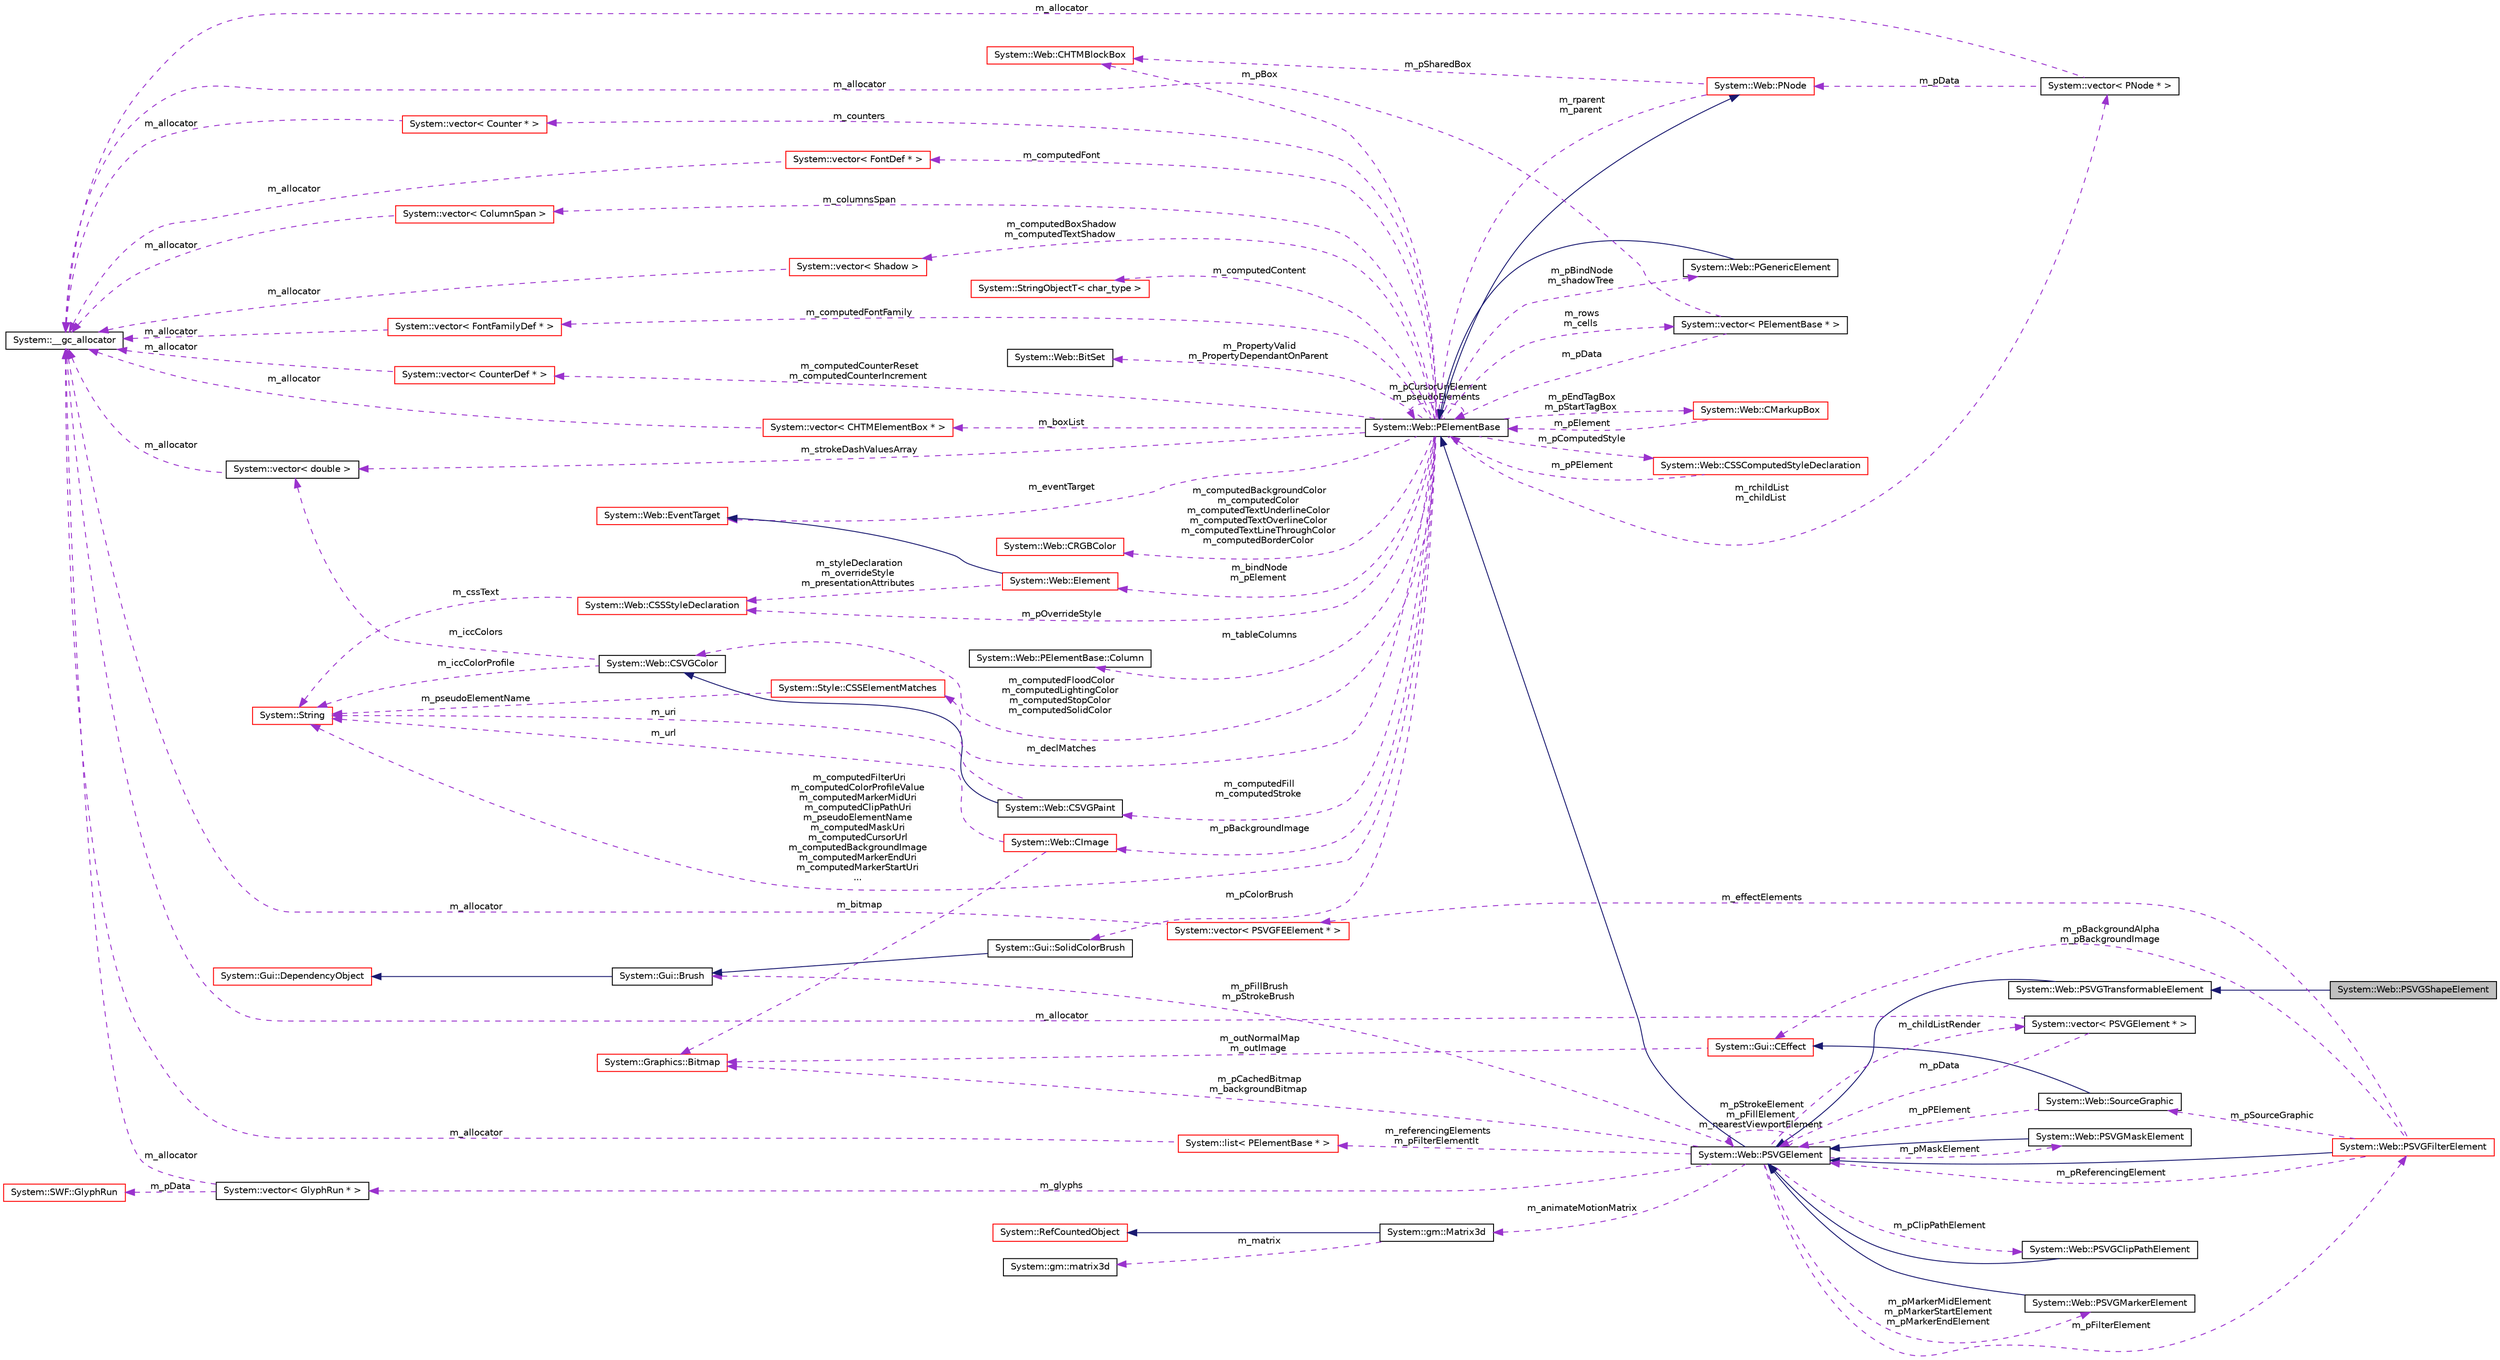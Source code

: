 digraph G
{
  edge [fontname="Helvetica",fontsize="10",labelfontname="Helvetica",labelfontsize="10"];
  node [fontname="Helvetica",fontsize="10",shape=record];
  rankdir="LR";
  Node1 [label="System::Web::PSVGShapeElement",height=0.2,width=0.4,color="black", fillcolor="grey75", style="filled" fontcolor="black"];
  Node2 -> Node1 [dir="back",color="midnightblue",fontsize="10",style="solid",fontname="Helvetica"];
  Node2 [label="System::Web::PSVGTransformableElement",height=0.2,width=0.4,color="black", fillcolor="white", style="filled",URL="$class_system_1_1_web_1_1_p_s_v_g_transformable_element.html"];
  Node3 -> Node2 [dir="back",color="midnightblue",fontsize="10",style="solid",fontname="Helvetica"];
  Node3 [label="System::Web::PSVGElement",height=0.2,width=0.4,color="black", fillcolor="white", style="filled",URL="$class_system_1_1_web_1_1_p_s_v_g_element.html"];
  Node4 -> Node3 [dir="back",color="midnightblue",fontsize="10",style="solid",fontname="Helvetica"];
  Node4 [label="System::Web::PElementBase",height=0.2,width=0.4,color="black", fillcolor="white", style="filled",URL="$class_system_1_1_web_1_1_p_element_base.html"];
  Node5 -> Node4 [dir="back",color="midnightblue",fontsize="10",style="solid",fontname="Helvetica"];
  Node5 [label="System::Web::PNode",height=0.2,width=0.4,color="red", fillcolor="white", style="filled",URL="$class_system_1_1_web_1_1_p_node.html"];
  Node4 -> Node5 [dir="back",color="darkorchid3",fontsize="10",style="dashed",label=" m_rparent\nm_parent" ,fontname="Helvetica"];
  Node6 -> Node5 [dir="back",color="darkorchid3",fontsize="10",style="dashed",label=" m_pSharedBox" ,fontname="Helvetica"];
  Node6 [label="System::Web::CHTMBlockBox",height=0.2,width=0.4,color="red", fillcolor="white", style="filled",URL="$class_system_1_1_web_1_1_c_h_t_m_block_box.html"];
  Node7 -> Node4 [dir="back",color="darkorchid3",fontsize="10",style="dashed",label=" m_eventTarget" ,fontname="Helvetica"];
  Node7 [label="System::Web::EventTarget",height=0.2,width=0.4,color="red", fillcolor="white", style="filled",URL="$class_system_1_1_web_1_1_event_target.html"];
  Node8 -> Node4 [dir="back",color="darkorchid3",fontsize="10",style="dashed",label=" m_computedBackgroundColor\nm_computedColor\nm_computedTextUnderlineColor\nm_computedTextOverlineColor\nm_computedTextLineThroughColor\nm_computedBorderColor" ,fontname="Helvetica"];
  Node8 [label="System::Web::CRGBColor",height=0.2,width=0.4,color="red", fillcolor="white", style="filled",URL="$class_system_1_1_web_1_1_c_r_g_b_color.html"];
  Node9 -> Node4 [dir="back",color="darkorchid3",fontsize="10",style="dashed",label=" m_computedCounterReset\nm_computedCounterIncrement" ,fontname="Helvetica"];
  Node9 [label="System::vector\< CounterDef * \>",height=0.2,width=0.4,color="red", fillcolor="white", style="filled",URL="$class_system_1_1vector.html"];
  Node10 -> Node9 [dir="back",color="darkorchid3",fontsize="10",style="dashed",label=" m_allocator" ,fontname="Helvetica"];
  Node10 [label="System::__gc_allocator",height=0.2,width=0.4,color="black", fillcolor="white", style="filled",URL="$class_system_1_1____gc__allocator.html"];
  Node11 -> Node4 [dir="back",color="darkorchid3",fontsize="10",style="dashed",label=" m_boxList" ,fontname="Helvetica"];
  Node11 [label="System::vector\< CHTMElementBox * \>",height=0.2,width=0.4,color="red", fillcolor="white", style="filled",URL="$class_system_1_1vector.html"];
  Node10 -> Node11 [dir="back",color="darkorchid3",fontsize="10",style="dashed",label=" m_allocator" ,fontname="Helvetica"];
  Node12 -> Node4 [dir="back",color="darkorchid3",fontsize="10",style="dashed",label=" m_counters" ,fontname="Helvetica"];
  Node12 [label="System::vector\< Counter * \>",height=0.2,width=0.4,color="red", fillcolor="white", style="filled",URL="$class_system_1_1vector.html"];
  Node10 -> Node12 [dir="back",color="darkorchid3",fontsize="10",style="dashed",label=" m_allocator" ,fontname="Helvetica"];
  Node13 -> Node4 [dir="back",color="darkorchid3",fontsize="10",style="dashed",label=" m_tableColumns" ,fontname="Helvetica"];
  Node13 [label="System::Web::PElementBase::Column",height=0.2,width=0.4,color="black", fillcolor="white", style="filled",URL="$struct_system_1_1_web_1_1_p_element_base_1_1_column.html"];
  Node14 -> Node4 [dir="back",color="darkorchid3",fontsize="10",style="dashed",label=" m_pBackgroundImage" ,fontname="Helvetica"];
  Node14 [label="System::Web::CImage",height=0.2,width=0.4,color="red", fillcolor="white", style="filled",URL="$class_system_1_1_web_1_1_c_image.html"];
  Node15 -> Node14 [dir="back",color="darkorchid3",fontsize="10",style="dashed",label=" m_url" ,fontname="Helvetica"];
  Node15 [label="System::String",height=0.2,width=0.4,color="red", fillcolor="white", style="filled",URL="$class_system_1_1_string.html"];
  Node16 -> Node14 [dir="back",color="darkorchid3",fontsize="10",style="dashed",label=" m_bitmap" ,fontname="Helvetica"];
  Node16 [label="System::Graphics::Bitmap",height=0.2,width=0.4,color="red", fillcolor="white", style="filled",URL="$class_system_1_1_graphics_1_1_bitmap.html"];
  Node17 -> Node4 [dir="back",color="darkorchid3",fontsize="10",style="dashed",label=" m_pEndTagBox\nm_pStartTagBox" ,fontname="Helvetica"];
  Node17 [label="System::Web::CMarkupBox",height=0.2,width=0.4,color="red", fillcolor="white", style="filled",URL="$class_system_1_1_web_1_1_c_markup_box.html"];
  Node4 -> Node17 [dir="back",color="darkorchid3",fontsize="10",style="dashed",label=" m_pElement" ,fontname="Helvetica"];
  Node18 -> Node4 [dir="back",color="darkorchid3",fontsize="10",style="dashed",label=" m_rows\nm_cells" ,fontname="Helvetica"];
  Node18 [label="System::vector\< PElementBase * \>",height=0.2,width=0.4,color="black", fillcolor="white", style="filled",URL="$class_system_1_1vector.html"];
  Node10 -> Node18 [dir="back",color="darkorchid3",fontsize="10",style="dashed",label=" m_allocator" ,fontname="Helvetica"];
  Node4 -> Node18 [dir="back",color="darkorchid3",fontsize="10",style="dashed",label=" m_pData" ,fontname="Helvetica"];
  Node19 -> Node4 [dir="back",color="darkorchid3",fontsize="10",style="dashed",label=" m_computedFill\nm_computedStroke" ,fontname="Helvetica"];
  Node19 [label="System::Web::CSVGPaint",height=0.2,width=0.4,color="black", fillcolor="white", style="filled",URL="$class_system_1_1_web_1_1_c_s_v_g_paint.html"];
  Node20 -> Node19 [dir="back",color="midnightblue",fontsize="10",style="solid",fontname="Helvetica"];
  Node20 [label="System::Web::CSVGColor",height=0.2,width=0.4,color="black", fillcolor="white", style="filled",URL="$class_system_1_1_web_1_1_c_s_v_g_color.html"];
  Node15 -> Node20 [dir="back",color="darkorchid3",fontsize="10",style="dashed",label=" m_iccColorProfile" ,fontname="Helvetica"];
  Node21 -> Node20 [dir="back",color="darkorchid3",fontsize="10",style="dashed",label=" m_iccColors" ,fontname="Helvetica"];
  Node21 [label="System::vector\< double \>",height=0.2,width=0.4,color="black", fillcolor="white", style="filled",URL="$class_system_1_1vector.html"];
  Node10 -> Node21 [dir="back",color="darkorchid3",fontsize="10",style="dashed",label=" m_allocator" ,fontname="Helvetica"];
  Node15 -> Node19 [dir="back",color="darkorchid3",fontsize="10",style="dashed",label=" m_uri" ,fontname="Helvetica"];
  Node22 -> Node4 [dir="back",color="darkorchid3",fontsize="10",style="dashed",label=" m_computedFont" ,fontname="Helvetica"];
  Node22 [label="System::vector\< FontDef * \>",height=0.2,width=0.4,color="red", fillcolor="white", style="filled",URL="$class_system_1_1vector.html"];
  Node10 -> Node22 [dir="back",color="darkorchid3",fontsize="10",style="dashed",label=" m_allocator" ,fontname="Helvetica"];
  Node23 -> Node4 [dir="back",color="darkorchid3",fontsize="10",style="dashed",label=" m_columnsSpan" ,fontname="Helvetica"];
  Node23 [label="System::vector\< ColumnSpan \>",height=0.2,width=0.4,color="red", fillcolor="white", style="filled",URL="$class_system_1_1vector.html"];
  Node10 -> Node23 [dir="back",color="darkorchid3",fontsize="10",style="dashed",label=" m_allocator" ,fontname="Helvetica"];
  Node24 -> Node4 [dir="back",color="darkorchid3",fontsize="10",style="dashed",label=" m_pComputedStyle" ,fontname="Helvetica"];
  Node24 [label="System::Web::CSSComputedStyleDeclaration",height=0.2,width=0.4,color="red", fillcolor="white", style="filled",URL="$class_system_1_1_web_1_1_c_s_s_computed_style_declaration.html"];
  Node4 -> Node24 [dir="back",color="darkorchid3",fontsize="10",style="dashed",label=" m_pPElement" ,fontname="Helvetica"];
  Node25 -> Node4 [dir="back",color="darkorchid3",fontsize="10",style="dashed",label=" m_rchildList\nm_childList" ,fontname="Helvetica"];
  Node25 [label="System::vector\< PNode * \>",height=0.2,width=0.4,color="black", fillcolor="white", style="filled",URL="$class_system_1_1vector.html"];
  Node10 -> Node25 [dir="back",color="darkorchid3",fontsize="10",style="dashed",label=" m_allocator" ,fontname="Helvetica"];
  Node5 -> Node25 [dir="back",color="darkorchid3",fontsize="10",style="dashed",label=" m_pData" ,fontname="Helvetica"];
  Node15 -> Node4 [dir="back",color="darkorchid3",fontsize="10",style="dashed",label=" m_computedFilterUri\nm_computedColorProfileValue\nm_computedMarkerMidUri\nm_computedClipPathUri\nm_pseudoElementName\nm_computedMaskUri\nm_computedCursorUrl\nm_computedBackgroundImage\nm_computedMarkerEndUri\nm_computedMarkerStartUri\n..." ,fontname="Helvetica"];
  Node26 -> Node4 [dir="back",color="darkorchid3",fontsize="10",style="dashed",label=" m_pOverrideStyle" ,fontname="Helvetica"];
  Node26 [label="System::Web::CSSStyleDeclaration",height=0.2,width=0.4,color="red", fillcolor="white", style="filled",URL="$class_system_1_1_web_1_1_c_s_s_style_declaration.html"];
  Node15 -> Node26 [dir="back",color="darkorchid3",fontsize="10",style="dashed",label=" m_cssText" ,fontname="Helvetica"];
  Node27 -> Node4 [dir="back",color="darkorchid3",fontsize="10",style="dashed",label=" m_pBindNode\nm_shadowTree" ,fontname="Helvetica"];
  Node27 [label="System::Web::PGenericElement",height=0.2,width=0.4,color="black", fillcolor="white", style="filled",URL="$class_system_1_1_web_1_1_p_generic_element.html"];
  Node4 -> Node27 [dir="back",color="midnightblue",fontsize="10",style="solid",fontname="Helvetica"];
  Node20 -> Node4 [dir="back",color="darkorchid3",fontsize="10",style="dashed",label=" m_computedFloodColor\nm_computedLightingColor\nm_computedStopColor\nm_computedSolidColor" ,fontname="Helvetica"];
  Node28 -> Node4 [dir="back",color="darkorchid3",fontsize="10",style="dashed",label=" m_computedBoxShadow\nm_computedTextShadow" ,fontname="Helvetica"];
  Node28 [label="System::vector\< Shadow \>",height=0.2,width=0.4,color="red", fillcolor="white", style="filled",URL="$class_system_1_1vector.html"];
  Node10 -> Node28 [dir="back",color="darkorchid3",fontsize="10",style="dashed",label=" m_allocator" ,fontname="Helvetica"];
  Node29 -> Node4 [dir="back",color="darkorchid3",fontsize="10",style="dashed",label=" m_bindNode\nm_pElement" ,fontname="Helvetica"];
  Node29 [label="System::Web::Element",height=0.2,width=0.4,color="red", fillcolor="white", style="filled",URL="$class_system_1_1_web_1_1_element.html"];
  Node7 -> Node29 [dir="back",color="midnightblue",fontsize="10",style="solid",fontname="Helvetica"];
  Node26 -> Node29 [dir="back",color="darkorchid3",fontsize="10",style="dashed",label=" m_styleDeclaration\nm_overrideStyle\nm_presentationAttributes" ,fontname="Helvetica"];
  Node4 -> Node4 [dir="back",color="darkorchid3",fontsize="10",style="dashed",label=" m_pCursorUriElement\nm_pseudoElements" ,fontname="Helvetica"];
  Node6 -> Node4 [dir="back",color="darkorchid3",fontsize="10",style="dashed",label=" m_pBox" ,fontname="Helvetica"];
  Node21 -> Node4 [dir="back",color="darkorchid3",fontsize="10",style="dashed",label=" m_strokeDashValuesArray" ,fontname="Helvetica"];
  Node30 -> Node4 [dir="back",color="darkorchid3",fontsize="10",style="dashed",label=" m_computedContent" ,fontname="Helvetica"];
  Node30 [label="System::StringObjectT\< char_type \>",height=0.2,width=0.4,color="red", fillcolor="white", style="filled",URL="$class_system_1_1_string_object_t.html"];
  Node31 -> Node4 [dir="back",color="darkorchid3",fontsize="10",style="dashed",label=" m_computedFontFamily" ,fontname="Helvetica"];
  Node31 [label="System::vector\< FontFamilyDef * \>",height=0.2,width=0.4,color="red", fillcolor="white", style="filled",URL="$class_system_1_1vector.html"];
  Node10 -> Node31 [dir="back",color="darkorchid3",fontsize="10",style="dashed",label=" m_allocator" ,fontname="Helvetica"];
  Node32 -> Node4 [dir="back",color="darkorchid3",fontsize="10",style="dashed",label=" m_PropertyValid\nm_PropertyDependantOnParent" ,fontname="Helvetica"];
  Node32 [label="System::Web::BitSet",height=0.2,width=0.4,color="black", fillcolor="white", style="filled",URL="$class_system_1_1_web_1_1_bit_set.html"];
  Node33 -> Node4 [dir="back",color="darkorchid3",fontsize="10",style="dashed",label=" m_pColorBrush" ,fontname="Helvetica"];
  Node33 [label="System::Gui::SolidColorBrush",height=0.2,width=0.4,color="black", fillcolor="white", style="filled",URL="$class_system_1_1_gui_1_1_solid_color_brush.html"];
  Node34 -> Node33 [dir="back",color="midnightblue",fontsize="10",style="solid",fontname="Helvetica"];
  Node34 [label="System::Gui::Brush",height=0.2,width=0.4,color="black", fillcolor="white", style="filled",URL="$class_system_1_1_gui_1_1_brush.html"];
  Node35 -> Node34 [dir="back",color="midnightblue",fontsize="10",style="solid",fontname="Helvetica"];
  Node35 [label="System::Gui::DependencyObject",height=0.2,width=0.4,color="red", fillcolor="white", style="filled",URL="$class_system_1_1_gui_1_1_dependency_object.html"];
  Node36 -> Node4 [dir="back",color="darkorchid3",fontsize="10",style="dashed",label=" m_declMatches" ,fontname="Helvetica"];
  Node36 [label="System::Style::CSSElementMatches",height=0.2,width=0.4,color="red", fillcolor="white", style="filled",URL="$class_system_1_1_style_1_1_c_s_s_element_matches.html"];
  Node15 -> Node36 [dir="back",color="darkorchid3",fontsize="10",style="dashed",label=" m_pseudoElementName" ,fontname="Helvetica"];
  Node37 -> Node3 [dir="back",color="darkorchid3",fontsize="10",style="dashed",label=" m_glyphs" ,fontname="Helvetica"];
  Node37 [label="System::vector\< GlyphRun * \>",height=0.2,width=0.4,color="black", fillcolor="white", style="filled",URL="$class_system_1_1vector.html"];
  Node10 -> Node37 [dir="back",color="darkorchid3",fontsize="10",style="dashed",label=" m_allocator" ,fontname="Helvetica"];
  Node38 -> Node37 [dir="back",color="darkorchid3",fontsize="10",style="dashed",label=" m_pData" ,fontname="Helvetica"];
  Node38 [label="System::SWF::GlyphRun",height=0.2,width=0.4,color="red", fillcolor="white", style="filled",URL="$class_system_1_1_s_w_f_1_1_glyph_run.html"];
  Node39 -> Node3 [dir="back",color="darkorchid3",fontsize="10",style="dashed",label=" m_animateMotionMatrix" ,fontname="Helvetica"];
  Node39 [label="System::gm::Matrix3d",height=0.2,width=0.4,color="black", fillcolor="white", style="filled",URL="$class_system_1_1gm_1_1_matrix3d.html"];
  Node40 -> Node39 [dir="back",color="midnightblue",fontsize="10",style="solid",fontname="Helvetica"];
  Node40 [label="System::RefCountedObject",height=0.2,width=0.4,color="red", fillcolor="white", style="filled",URL="$class_system_1_1_ref_counted_object.html"];
  Node41 -> Node39 [dir="back",color="darkorchid3",fontsize="10",style="dashed",label=" m_matrix" ,fontname="Helvetica"];
  Node41 [label="System::gm::matrix3d",height=0.2,width=0.4,color="black", fillcolor="white", style="filled",URL="$class_system_1_1gm_1_1matrix3d.html"];
  Node34 -> Node3 [dir="back",color="darkorchid3",fontsize="10",style="dashed",label=" m_pFillBrush\nm_pStrokeBrush" ,fontname="Helvetica"];
  Node42 -> Node3 [dir="back",color="darkorchid3",fontsize="10",style="dashed",label=" m_pMaskElement" ,fontname="Helvetica"];
  Node42 [label="System::Web::PSVGMaskElement",height=0.2,width=0.4,color="black", fillcolor="white", style="filled",URL="$class_system_1_1_web_1_1_p_s_v_g_mask_element.html"];
  Node3 -> Node42 [dir="back",color="midnightblue",fontsize="10",style="solid",fontname="Helvetica"];
  Node43 -> Node3 [dir="back",color="darkorchid3",fontsize="10",style="dashed",label=" m_pFilterElement" ,fontname="Helvetica"];
  Node43 [label="System::Web::PSVGFilterElement",height=0.2,width=0.4,color="red", fillcolor="white", style="filled",URL="$class_system_1_1_web_1_1_p_s_v_g_filter_element.html"];
  Node3 -> Node43 [dir="back",color="midnightblue",fontsize="10",style="solid",fontname="Helvetica"];
  Node44 -> Node43 [dir="back",color="darkorchid3",fontsize="10",style="dashed",label=" m_pBackgroundAlpha\nm_pBackgroundImage" ,fontname="Helvetica"];
  Node44 [label="System::Gui::CEffect",height=0.2,width=0.4,color="red", fillcolor="white", style="filled",URL="$class_system_1_1_gui_1_1_c_effect.html"];
  Node16 -> Node44 [dir="back",color="darkorchid3",fontsize="10",style="dashed",label=" m_outNormalMap\nm_outImage" ,fontname="Helvetica"];
  Node45 -> Node43 [dir="back",color="darkorchid3",fontsize="10",style="dashed",label=" m_pSourceGraphic" ,fontname="Helvetica"];
  Node45 [label="System::Web::SourceGraphic",height=0.2,width=0.4,color="black", fillcolor="white", style="filled",URL="$class_system_1_1_web_1_1_source_graphic.html"];
  Node44 -> Node45 [dir="back",color="midnightblue",fontsize="10",style="solid",fontname="Helvetica"];
  Node3 -> Node45 [dir="back",color="darkorchid3",fontsize="10",style="dashed",label=" m_pPElement" ,fontname="Helvetica"];
  Node46 -> Node43 [dir="back",color="darkorchid3",fontsize="10",style="dashed",label=" m_effectElements" ,fontname="Helvetica"];
  Node46 [label="System::vector\< PSVGFEElement * \>",height=0.2,width=0.4,color="red", fillcolor="white", style="filled",URL="$class_system_1_1vector.html"];
  Node10 -> Node46 [dir="back",color="darkorchid3",fontsize="10",style="dashed",label=" m_allocator" ,fontname="Helvetica"];
  Node3 -> Node43 [dir="back",color="darkorchid3",fontsize="10",style="dashed",label=" m_pReferencingElement" ,fontname="Helvetica"];
  Node47 -> Node3 [dir="back",color="darkorchid3",fontsize="10",style="dashed",label=" m_pMarkerMidElement\nm_pMarkerStartElement\nm_pMarkerEndElement" ,fontname="Helvetica"];
  Node47 [label="System::Web::PSVGMarkerElement",height=0.2,width=0.4,color="black", fillcolor="white", style="filled",URL="$class_system_1_1_web_1_1_p_s_v_g_marker_element.html"];
  Node3 -> Node47 [dir="back",color="midnightblue",fontsize="10",style="solid",fontname="Helvetica"];
  Node48 -> Node3 [dir="back",color="darkorchid3",fontsize="10",style="dashed",label=" m_pClipPathElement" ,fontname="Helvetica"];
  Node48 [label="System::Web::PSVGClipPathElement",height=0.2,width=0.4,color="black", fillcolor="white", style="filled",URL="$class_system_1_1_web_1_1_p_s_v_g_clip_path_element.html"];
  Node3 -> Node48 [dir="back",color="midnightblue",fontsize="10",style="solid",fontname="Helvetica"];
  Node16 -> Node3 [dir="back",color="darkorchid3",fontsize="10",style="dashed",label=" m_pCachedBitmap\nm_backgroundBitmap" ,fontname="Helvetica"];
  Node49 -> Node3 [dir="back",color="darkorchid3",fontsize="10",style="dashed",label=" m_childListRender" ,fontname="Helvetica"];
  Node49 [label="System::vector\< PSVGElement * \>",height=0.2,width=0.4,color="black", fillcolor="white", style="filled",URL="$class_system_1_1vector.html"];
  Node10 -> Node49 [dir="back",color="darkorchid3",fontsize="10",style="dashed",label=" m_allocator" ,fontname="Helvetica"];
  Node3 -> Node49 [dir="back",color="darkorchid3",fontsize="10",style="dashed",label=" m_pData" ,fontname="Helvetica"];
  Node3 -> Node3 [dir="back",color="darkorchid3",fontsize="10",style="dashed",label=" m_pStrokeElement\nm_pFillElement\nm_nearestViewportElement" ,fontname="Helvetica"];
  Node50 -> Node3 [dir="back",color="darkorchid3",fontsize="10",style="dashed",label=" m_referencingElements\nm_pFilterElementIt" ,fontname="Helvetica"];
  Node50 [label="System::list\< PElementBase * \>",height=0.2,width=0.4,color="red", fillcolor="white", style="filled",URL="$class_system_1_1list.html"];
  Node10 -> Node50 [dir="back",color="darkorchid3",fontsize="10",style="dashed",label=" m_allocator" ,fontname="Helvetica"];
}
